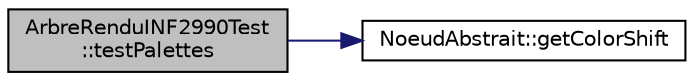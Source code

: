 digraph "ArbreRenduINF2990Test::testPalettes"
{
  edge [fontname="Helvetica",fontsize="10",labelfontname="Helvetica",labelfontsize="10"];
  node [fontname="Helvetica",fontsize="10",shape=record];
  rankdir="LR";
  Node1 [label="ArbreRenduINF2990Test\l::testPalettes",height=0.2,width=0.4,color="black", fillcolor="grey75", style="filled", fontcolor="black"];
  Node1 -> Node2 [color="midnightblue",fontsize="10",style="solid",fontname="Helvetica"];
  Node2 [label="NoeudAbstrait::getColorShift",height=0.2,width=0.4,color="black", fillcolor="white", style="filled",URL="$da/df4/class_noeud_abstrait.html#aa358980c6250f9674ffca7bd75962ab4",tooltip="Obtenir couleur. "];
}
